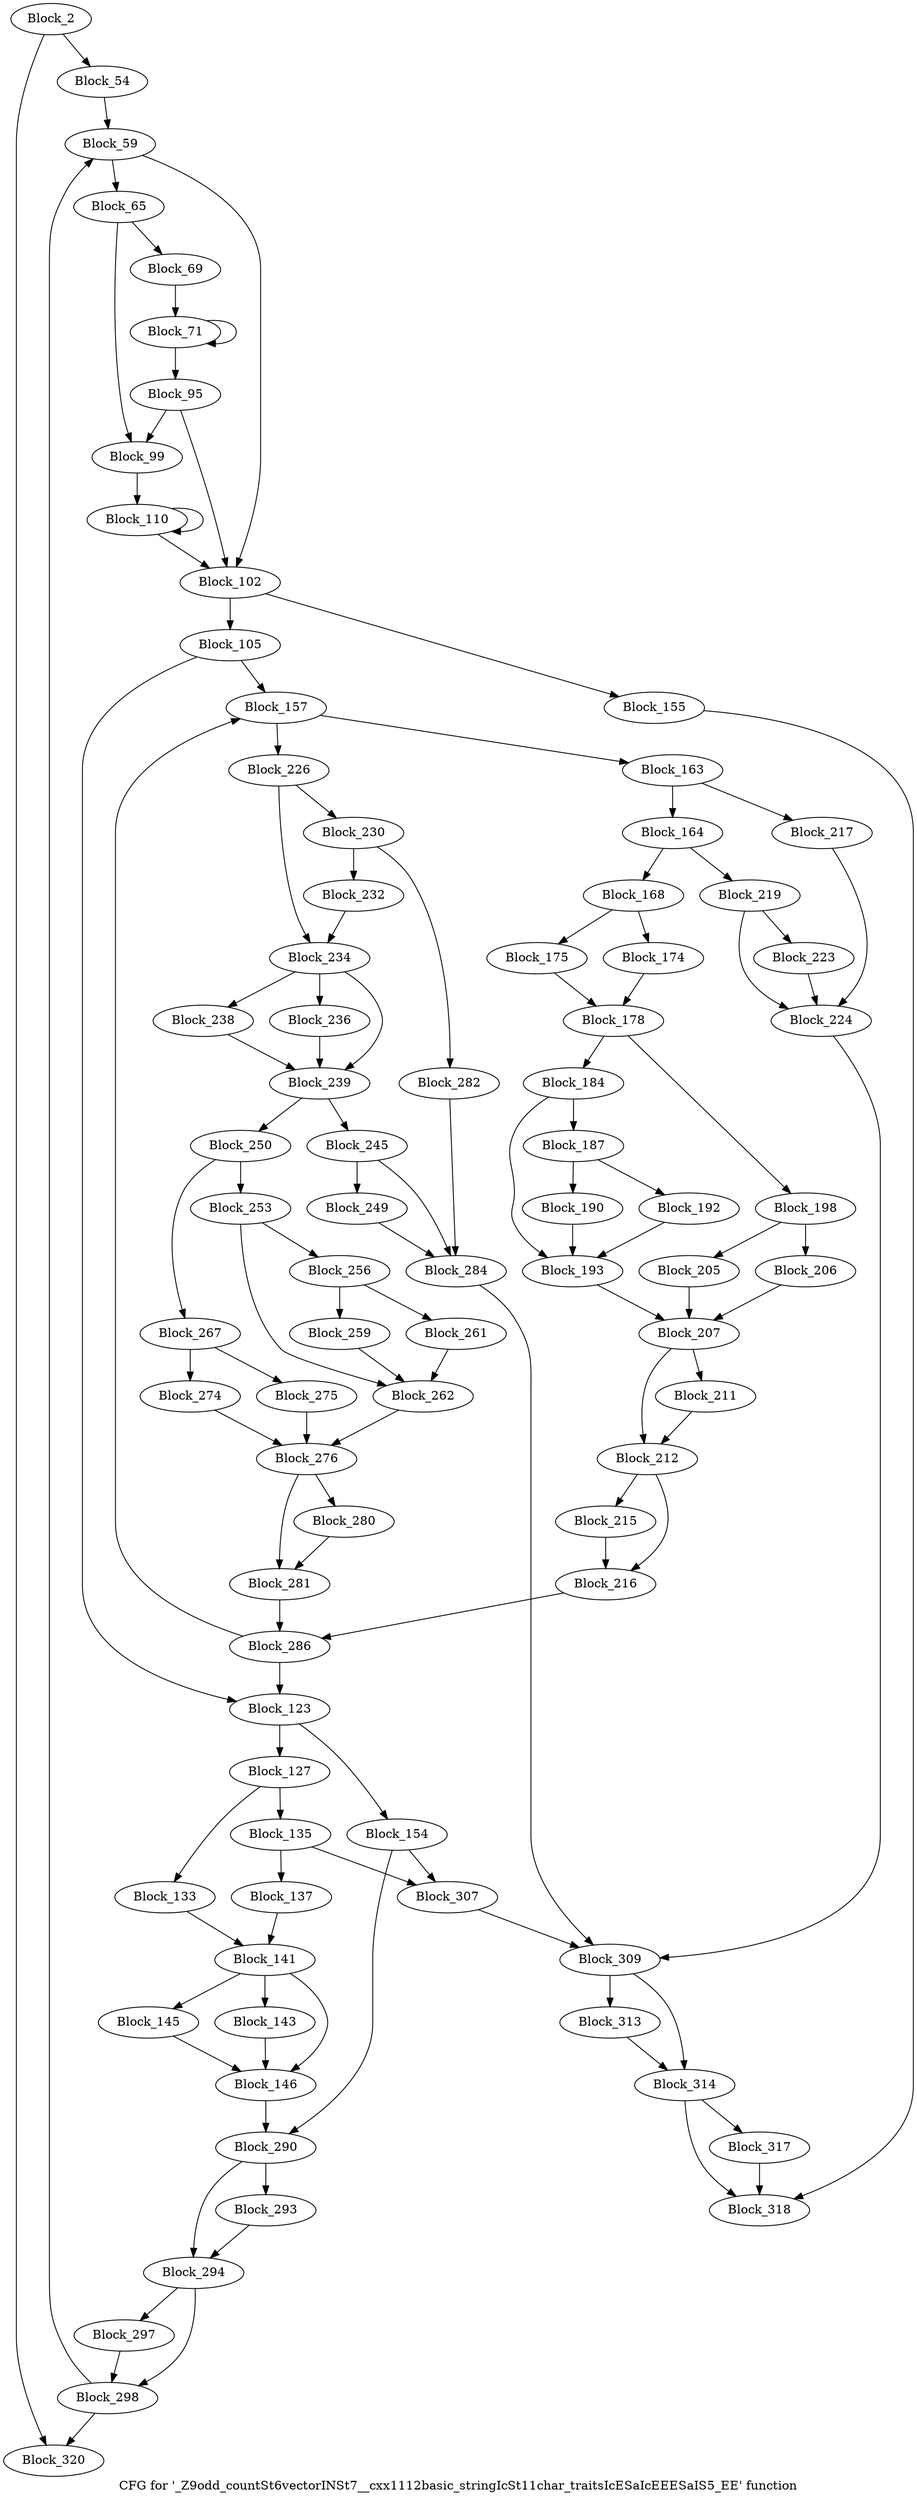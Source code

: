 digraph "CFG for '_Z9odd_countSt6vectorINSt7__cxx1112basic_stringIcSt11char_traitsIcESaIcEEESaIS5_EE' function" {
	label="CFG for '_Z9odd_countSt6vectorINSt7__cxx1112basic_stringIcSt11char_traitsIcESaIcEEESaIS5_EE' function";

	block_2 [label="Block_2"];
	block_2:s0 -> block_320;
	block_2:s1 -> block_54;
	block_54 [label="Block_54"];
	block_54 -> block_59;
	block_59 [label="Block_59"];
	block_59:s0 -> block_102;
	block_59:s1 -> block_65;
	block_65 [label="Block_65"];
	block_65:s0 -> block_99;
	block_65:s1 -> block_69;
	block_69 [label="Block_69"];
	block_69 -> block_71;
	block_71 [label="Block_71"];
	block_71:s0 -> block_95;
	block_71:s1 -> block_71;
	block_95 [label="Block_95"];
	block_95:s0 -> block_102;
	block_95:s1 -> block_99;
	block_99 [label="Block_99"];
	block_99 -> block_110;
	block_102 [label="Block_102"];
	block_102 -> block_105;
	block_102 -> block_155;
	block_105 [label="Block_105"];
	block_105:s0 -> block_123;
	block_105:s1 -> block_157;
	block_110 [label="Block_110"];
	block_110:s0 -> block_102;
	block_110:s1 -> block_110;
	block_123 [label="Block_123"];
	block_123:s0 -> block_154;
	block_123:s1 -> block_127;
	block_127 [label="Block_127"];
	block_127:s0 -> block_135;
	block_127:s1 -> block_133;
	block_133 [label="Block_133"];
	block_133 -> block_141;
	block_135 [label="Block_135"];
	block_135 -> block_137;
	block_135 -> block_307;
	block_137 [label="Block_137"];
	block_137 -> block_141;
	block_141 [label="Block_141"];
	block_141:s0 -> block_145;
	block_141:s1 -> block_143;
	block_141:s2 -> block_146;
	block_143 [label="Block_143"];
	block_143 -> block_146;
	block_145 [label="Block_145"];
	block_145 -> block_146;
	block_146 [label="Block_146"];
	block_146 -> block_290;
	block_154 [label="Block_154"];
	block_154 -> block_290;
	block_154 -> block_307;
	block_155 [label="Block_155"];
	block_155 -> block_318;
	block_157 [label="Block_157"];
	block_157:s0 -> block_163;
	block_157:s1 -> block_226;
	block_163 [label="Block_163"];
	block_163 -> block_164;
	block_163 -> block_217;
	block_164 [label="Block_164"];
	block_164 -> block_168;
	block_164 -> block_219;
	block_168 [label="Block_168"];
	block_168:s0 -> block_174;
	block_168:s1 -> block_175;
	block_174 [label="Block_174"];
	block_174 -> block_178;
	block_175 [label="Block_175"];
	block_175 -> block_178;
	block_178 [label="Block_178"];
	block_178:s0 -> block_184;
	block_178:s1 -> block_198;
	block_184 [label="Block_184"];
	block_184:s0 -> block_193;
	block_184:s1 -> block_187;
	block_187 [label="Block_187"];
	block_187:s0 -> block_190;
	block_187:s1 -> block_192;
	block_190 [label="Block_190"];
	block_190 -> block_193;
	block_192 [label="Block_192"];
	block_192 -> block_193;
	block_193 [label="Block_193"];
	block_193 -> block_207;
	block_198 [label="Block_198"];
	block_198:s0 -> block_206;
	block_198:s1 -> block_205;
	block_205 [label="Block_205"];
	block_205 -> block_207;
	block_206 [label="Block_206"];
	block_206 -> block_207;
	block_207 [label="Block_207"];
	block_207:s0 -> block_212;
	block_207:s1 -> block_211;
	block_211 [label="Block_211"];
	block_211 -> block_212;
	block_212 [label="Block_212"];
	block_212:s0 -> block_216;
	block_212:s1 -> block_215;
	block_215 [label="Block_215"];
	block_215 -> block_216;
	block_216 [label="Block_216"];
	block_216 -> block_286;
	block_217 [label="Block_217"];
	block_217 -> block_224;
	block_219 [label="Block_219"];
	block_219:s0 -> block_224;
	block_219:s1 -> block_223;
	block_223 [label="Block_223"];
	block_223 -> block_224;
	block_224 [label="Block_224"];
	block_224 -> block_309;
	block_226 [label="Block_226"];
	block_226:s0 -> block_230;
	block_226:s1 -> block_234;
	block_230 [label="Block_230"];
	block_230 -> block_232;
	block_230 -> block_282;
	block_232 [label="Block_232"];
	block_232 -> block_234;
	block_234 [label="Block_234"];
	block_234:s0 -> block_238;
	block_234:s1 -> block_236;
	block_234:s2 -> block_239;
	block_236 [label="Block_236"];
	block_236 -> block_239;
	block_238 [label="Block_238"];
	block_238 -> block_239;
	block_239 [label="Block_239"];
	block_239 -> block_250;
	block_239 -> block_245;
	block_245 [label="Block_245"];
	block_245:s0 -> block_284;
	block_245:s1 -> block_249;
	block_249 [label="Block_249"];
	block_249 -> block_284;
	block_250 [label="Block_250"];
	block_250:s0 -> block_253;
	block_250:s1 -> block_267;
	block_253 [label="Block_253"];
	block_253:s0 -> block_262;
	block_253:s1 -> block_256;
	block_256 [label="Block_256"];
	block_256:s0 -> block_259;
	block_256:s1 -> block_261;
	block_259 [label="Block_259"];
	block_259 -> block_262;
	block_261 [label="Block_261"];
	block_261 -> block_262;
	block_262 [label="Block_262"];
	block_262 -> block_276;
	block_267 [label="Block_267"];
	block_267:s0 -> block_275;
	block_267:s1 -> block_274;
	block_274 [label="Block_274"];
	block_274 -> block_276;
	block_275 [label="Block_275"];
	block_275 -> block_276;
	block_276 [label="Block_276"];
	block_276:s0 -> block_281;
	block_276:s1 -> block_280;
	block_280 [label="Block_280"];
	block_280 -> block_281;
	block_281 [label="Block_281"];
	block_281 -> block_286;
	block_282 [label="Block_282"];
	block_282 -> block_284;
	block_284 [label="Block_284"];
	block_284 -> block_309;
	block_286 [label="Block_286"];
	block_286:s0 -> block_157;
	block_286:s1 -> block_123;
	block_290 [label="Block_290"];
	block_290:s0 -> block_294;
	block_290:s1 -> block_293;
	block_293 [label="Block_293"];
	block_293 -> block_294;
	block_294 [label="Block_294"];
	block_294:s0 -> block_298;
	block_294:s1 -> block_297;
	block_297 [label="Block_297"];
	block_297 -> block_298;
	block_298 [label="Block_298"];
	block_298:s0 -> block_59;
	block_298:s1 -> block_320;
	block_307 [label="Block_307"];
	block_307 -> block_309;
	block_309 [label="Block_309"];
	block_309:s0 -> block_314;
	block_309:s1 -> block_313;
	block_313 [label="Block_313"];
	block_313 -> block_314;
	block_314 [label="Block_314"];
	block_314:s0 -> block_318;
	block_314:s1 -> block_317;
	block_317 [label="Block_317"];
	block_317 -> block_318;
	block_318 [label="Block_318"];
	block_320 [label="Block_320"];
}
